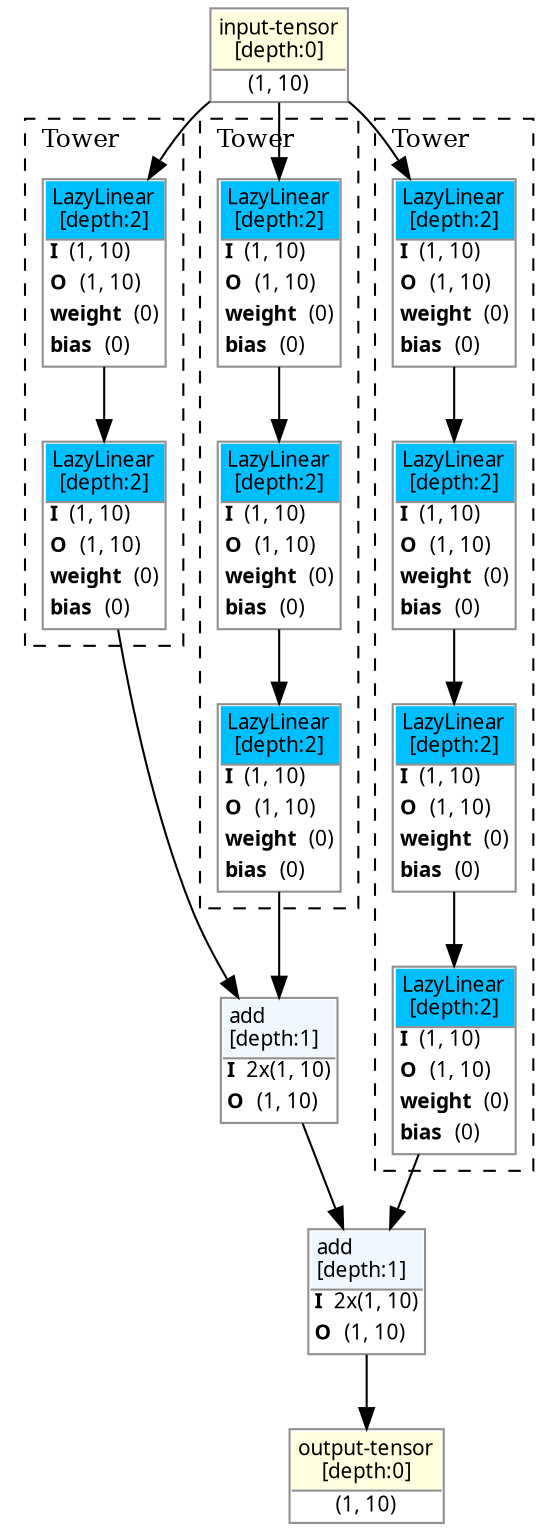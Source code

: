 strict digraph model {
	graph [ordering=in rankdir=TB size="12.0,12.0"]
	node [align=left color="#909090" fillcolor="#ffffff90" fontname="Linux libertine" fontsize=10 height=0.2 margin=0 ranksep=0.1 shape=plaintext style=filled]
	edge [fontsize=10]
	0 [label=<
                    <TABLE BORDER="1" CELLBORDER="0"
                    CELLSPACING="0" CELLPADDING="2">
                        <TR>
                            <TD BGCOLOR="lightyellow" ALIGN="LEFT"
                            BORDER="1" SIDES="B"
                            >input-tensor<BR ALIGN="LEFT"/>[depth:0]</TD>
                        </TR>
                        <TR>
                            <TD>(1, 10)</TD>
                        </TR>
                        
                    </TABLE>>]
	subgraph cluster_2 {
		color=black fontsize=12 label=Tower labeljust=l style=dashed
		1 [label=<
                    <TABLE BORDER="1" CELLBORDER="0"
                    CELLSPACING="0" CELLPADDING="2">
                        <TR>
                            <TD BGCOLOR="deepskyblue1" ALIGN="LEFT"
                            BORDER="1" SIDES="B"
                            >LazyLinear<BR ALIGN="LEFT"/>[depth:2]</TD>
                        </TR>
                        <TR>
                            <TD ALIGN="LEFT"><B>I</B> (1, 10)</TD>
                        </TR>
                        <TR>
                            <TD ALIGN="LEFT"><B>O</B> (1, 10)</TD>
                        </TR>
                                        <TR>
                    <TD ALIGN="LEFT"><B>weight</B> (0)</TD>
                </TR>
                <TR>
                    <TD ALIGN="LEFT"><B>bias</B> (0)</TD>
                </TR>
                    </TABLE>>]
		2 [label=<
                    <TABLE BORDER="1" CELLBORDER="0"
                    CELLSPACING="0" CELLPADDING="2">
                        <TR>
                            <TD BGCOLOR="deepskyblue1" ALIGN="LEFT"
                            BORDER="1" SIDES="B"
                            >LazyLinear<BR ALIGN="LEFT"/>[depth:2]</TD>
                        </TR>
                        <TR>
                            <TD ALIGN="LEFT"><B>I</B> (1, 10)</TD>
                        </TR>
                        <TR>
                            <TD ALIGN="LEFT"><B>O</B> (1, 10)</TD>
                        </TR>
                                        <TR>
                    <TD ALIGN="LEFT"><B>weight</B> (0)</TD>
                </TR>
                <TR>
                    <TD ALIGN="LEFT"><B>bias</B> (0)</TD>
                </TR>
                    </TABLE>>]
	}
	subgraph cluster_3 {
		color=black fontsize=12 label=Tower labeljust=l style=dashed
		3 [label=<
                    <TABLE BORDER="1" CELLBORDER="0"
                    CELLSPACING="0" CELLPADDING="2">
                        <TR>
                            <TD BGCOLOR="deepskyblue1" ALIGN="LEFT"
                            BORDER="1" SIDES="B"
                            >LazyLinear<BR ALIGN="LEFT"/>[depth:2]</TD>
                        </TR>
                        <TR>
                            <TD ALIGN="LEFT"><B>I</B> (1, 10)</TD>
                        </TR>
                        <TR>
                            <TD ALIGN="LEFT"><B>O</B> (1, 10)</TD>
                        </TR>
                                        <TR>
                    <TD ALIGN="LEFT"><B>weight</B> (0)</TD>
                </TR>
                <TR>
                    <TD ALIGN="LEFT"><B>bias</B> (0)</TD>
                </TR>
                    </TABLE>>]
		4 [label=<
                    <TABLE BORDER="1" CELLBORDER="0"
                    CELLSPACING="0" CELLPADDING="2">
                        <TR>
                            <TD BGCOLOR="deepskyblue1" ALIGN="LEFT"
                            BORDER="1" SIDES="B"
                            >LazyLinear<BR ALIGN="LEFT"/>[depth:2]</TD>
                        </TR>
                        <TR>
                            <TD ALIGN="LEFT"><B>I</B> (1, 10)</TD>
                        </TR>
                        <TR>
                            <TD ALIGN="LEFT"><B>O</B> (1, 10)</TD>
                        </TR>
                                        <TR>
                    <TD ALIGN="LEFT"><B>weight</B> (0)</TD>
                </TR>
                <TR>
                    <TD ALIGN="LEFT"><B>bias</B> (0)</TD>
                </TR>
                    </TABLE>>]
		5 [label=<
                    <TABLE BORDER="1" CELLBORDER="0"
                    CELLSPACING="0" CELLPADDING="2">
                        <TR>
                            <TD BGCOLOR="deepskyblue1" ALIGN="LEFT"
                            BORDER="1" SIDES="B"
                            >LazyLinear<BR ALIGN="LEFT"/>[depth:2]</TD>
                        </TR>
                        <TR>
                            <TD ALIGN="LEFT"><B>I</B> (1, 10)</TD>
                        </TR>
                        <TR>
                            <TD ALIGN="LEFT"><B>O</B> (1, 10)</TD>
                        </TR>
                                        <TR>
                    <TD ALIGN="LEFT"><B>weight</B> (0)</TD>
                </TR>
                <TR>
                    <TD ALIGN="LEFT"><B>bias</B> (0)</TD>
                </TR>
                    </TABLE>>]
	}
	6 [label=<
                    <TABLE BORDER="1" CELLBORDER="0"
                    CELLSPACING="0" CELLPADDING="2">
                        <TR>
                            <TD BGCOLOR="aliceblue" ALIGN="LEFT"
                            BORDER="1" SIDES="B"
                            >add<BR ALIGN="LEFT"/>[depth:1]</TD>
                        </TR>
                        <TR>
                            <TD ALIGN="LEFT"><B>I</B> 2x(1, 10)</TD>
                        </TR>
                        <TR>
                            <TD ALIGN="LEFT"><B>O</B> (1, 10)</TD>
                        </TR>
                        
                    </TABLE>>]
	subgraph cluster_4 {
		color=black fontsize=12 label=Tower labeljust=l style=dashed
		7 [label=<
                    <TABLE BORDER="1" CELLBORDER="0"
                    CELLSPACING="0" CELLPADDING="2">
                        <TR>
                            <TD BGCOLOR="deepskyblue1" ALIGN="LEFT"
                            BORDER="1" SIDES="B"
                            >LazyLinear<BR ALIGN="LEFT"/>[depth:2]</TD>
                        </TR>
                        <TR>
                            <TD ALIGN="LEFT"><B>I</B> (1, 10)</TD>
                        </TR>
                        <TR>
                            <TD ALIGN="LEFT"><B>O</B> (1, 10)</TD>
                        </TR>
                                        <TR>
                    <TD ALIGN="LEFT"><B>weight</B> (0)</TD>
                </TR>
                <TR>
                    <TD ALIGN="LEFT"><B>bias</B> (0)</TD>
                </TR>
                    </TABLE>>]
		8 [label=<
                    <TABLE BORDER="1" CELLBORDER="0"
                    CELLSPACING="0" CELLPADDING="2">
                        <TR>
                            <TD BGCOLOR="deepskyblue1" ALIGN="LEFT"
                            BORDER="1" SIDES="B"
                            >LazyLinear<BR ALIGN="LEFT"/>[depth:2]</TD>
                        </TR>
                        <TR>
                            <TD ALIGN="LEFT"><B>I</B> (1, 10)</TD>
                        </TR>
                        <TR>
                            <TD ALIGN="LEFT"><B>O</B> (1, 10)</TD>
                        </TR>
                                        <TR>
                    <TD ALIGN="LEFT"><B>weight</B> (0)</TD>
                </TR>
                <TR>
                    <TD ALIGN="LEFT"><B>bias</B> (0)</TD>
                </TR>
                    </TABLE>>]
		9 [label=<
                    <TABLE BORDER="1" CELLBORDER="0"
                    CELLSPACING="0" CELLPADDING="2">
                        <TR>
                            <TD BGCOLOR="deepskyblue1" ALIGN="LEFT"
                            BORDER="1" SIDES="B"
                            >LazyLinear<BR ALIGN="LEFT"/>[depth:2]</TD>
                        </TR>
                        <TR>
                            <TD ALIGN="LEFT"><B>I</B> (1, 10)</TD>
                        </TR>
                        <TR>
                            <TD ALIGN="LEFT"><B>O</B> (1, 10)</TD>
                        </TR>
                                        <TR>
                    <TD ALIGN="LEFT"><B>weight</B> (0)</TD>
                </TR>
                <TR>
                    <TD ALIGN="LEFT"><B>bias</B> (0)</TD>
                </TR>
                    </TABLE>>]
		10 [label=<
                    <TABLE BORDER="1" CELLBORDER="0"
                    CELLSPACING="0" CELLPADDING="2">
                        <TR>
                            <TD BGCOLOR="deepskyblue1" ALIGN="LEFT"
                            BORDER="1" SIDES="B"
                            >LazyLinear<BR ALIGN="LEFT"/>[depth:2]</TD>
                        </TR>
                        <TR>
                            <TD ALIGN="LEFT"><B>I</B> (1, 10)</TD>
                        </TR>
                        <TR>
                            <TD ALIGN="LEFT"><B>O</B> (1, 10)</TD>
                        </TR>
                                        <TR>
                    <TD ALIGN="LEFT"><B>weight</B> (0)</TD>
                </TR>
                <TR>
                    <TD ALIGN="LEFT"><B>bias</B> (0)</TD>
                </TR>
                    </TABLE>>]
	}
	11 [label=<
                    <TABLE BORDER="1" CELLBORDER="0"
                    CELLSPACING="0" CELLPADDING="2">
                        <TR>
                            <TD BGCOLOR="aliceblue" ALIGN="LEFT"
                            BORDER="1" SIDES="B"
                            >add<BR ALIGN="LEFT"/>[depth:1]</TD>
                        </TR>
                        <TR>
                            <TD ALIGN="LEFT"><B>I</B> 2x(1, 10)</TD>
                        </TR>
                        <TR>
                            <TD ALIGN="LEFT"><B>O</B> (1, 10)</TD>
                        </TR>
                        
                    </TABLE>>]
	12 [label=<
                    <TABLE BORDER="1" CELLBORDER="0"
                    CELLSPACING="0" CELLPADDING="2">
                        <TR>
                            <TD BGCOLOR="lightyellow" ALIGN="LEFT"
                            BORDER="1" SIDES="B"
                            >output-tensor<BR ALIGN="LEFT"/>[depth:0]</TD>
                        </TR>
                        <TR>
                            <TD>(1, 10)</TD>
                        </TR>
                        
                    </TABLE>>]
	0 -> 1
	1 -> 2
	2 -> 6
	0 -> 3
	3 -> 4
	4 -> 5
	5 -> 6
	6 -> 11
	0 -> 7
	7 -> 8
	8 -> 9
	9 -> 10
	10 -> 11
	11 -> 12
}
